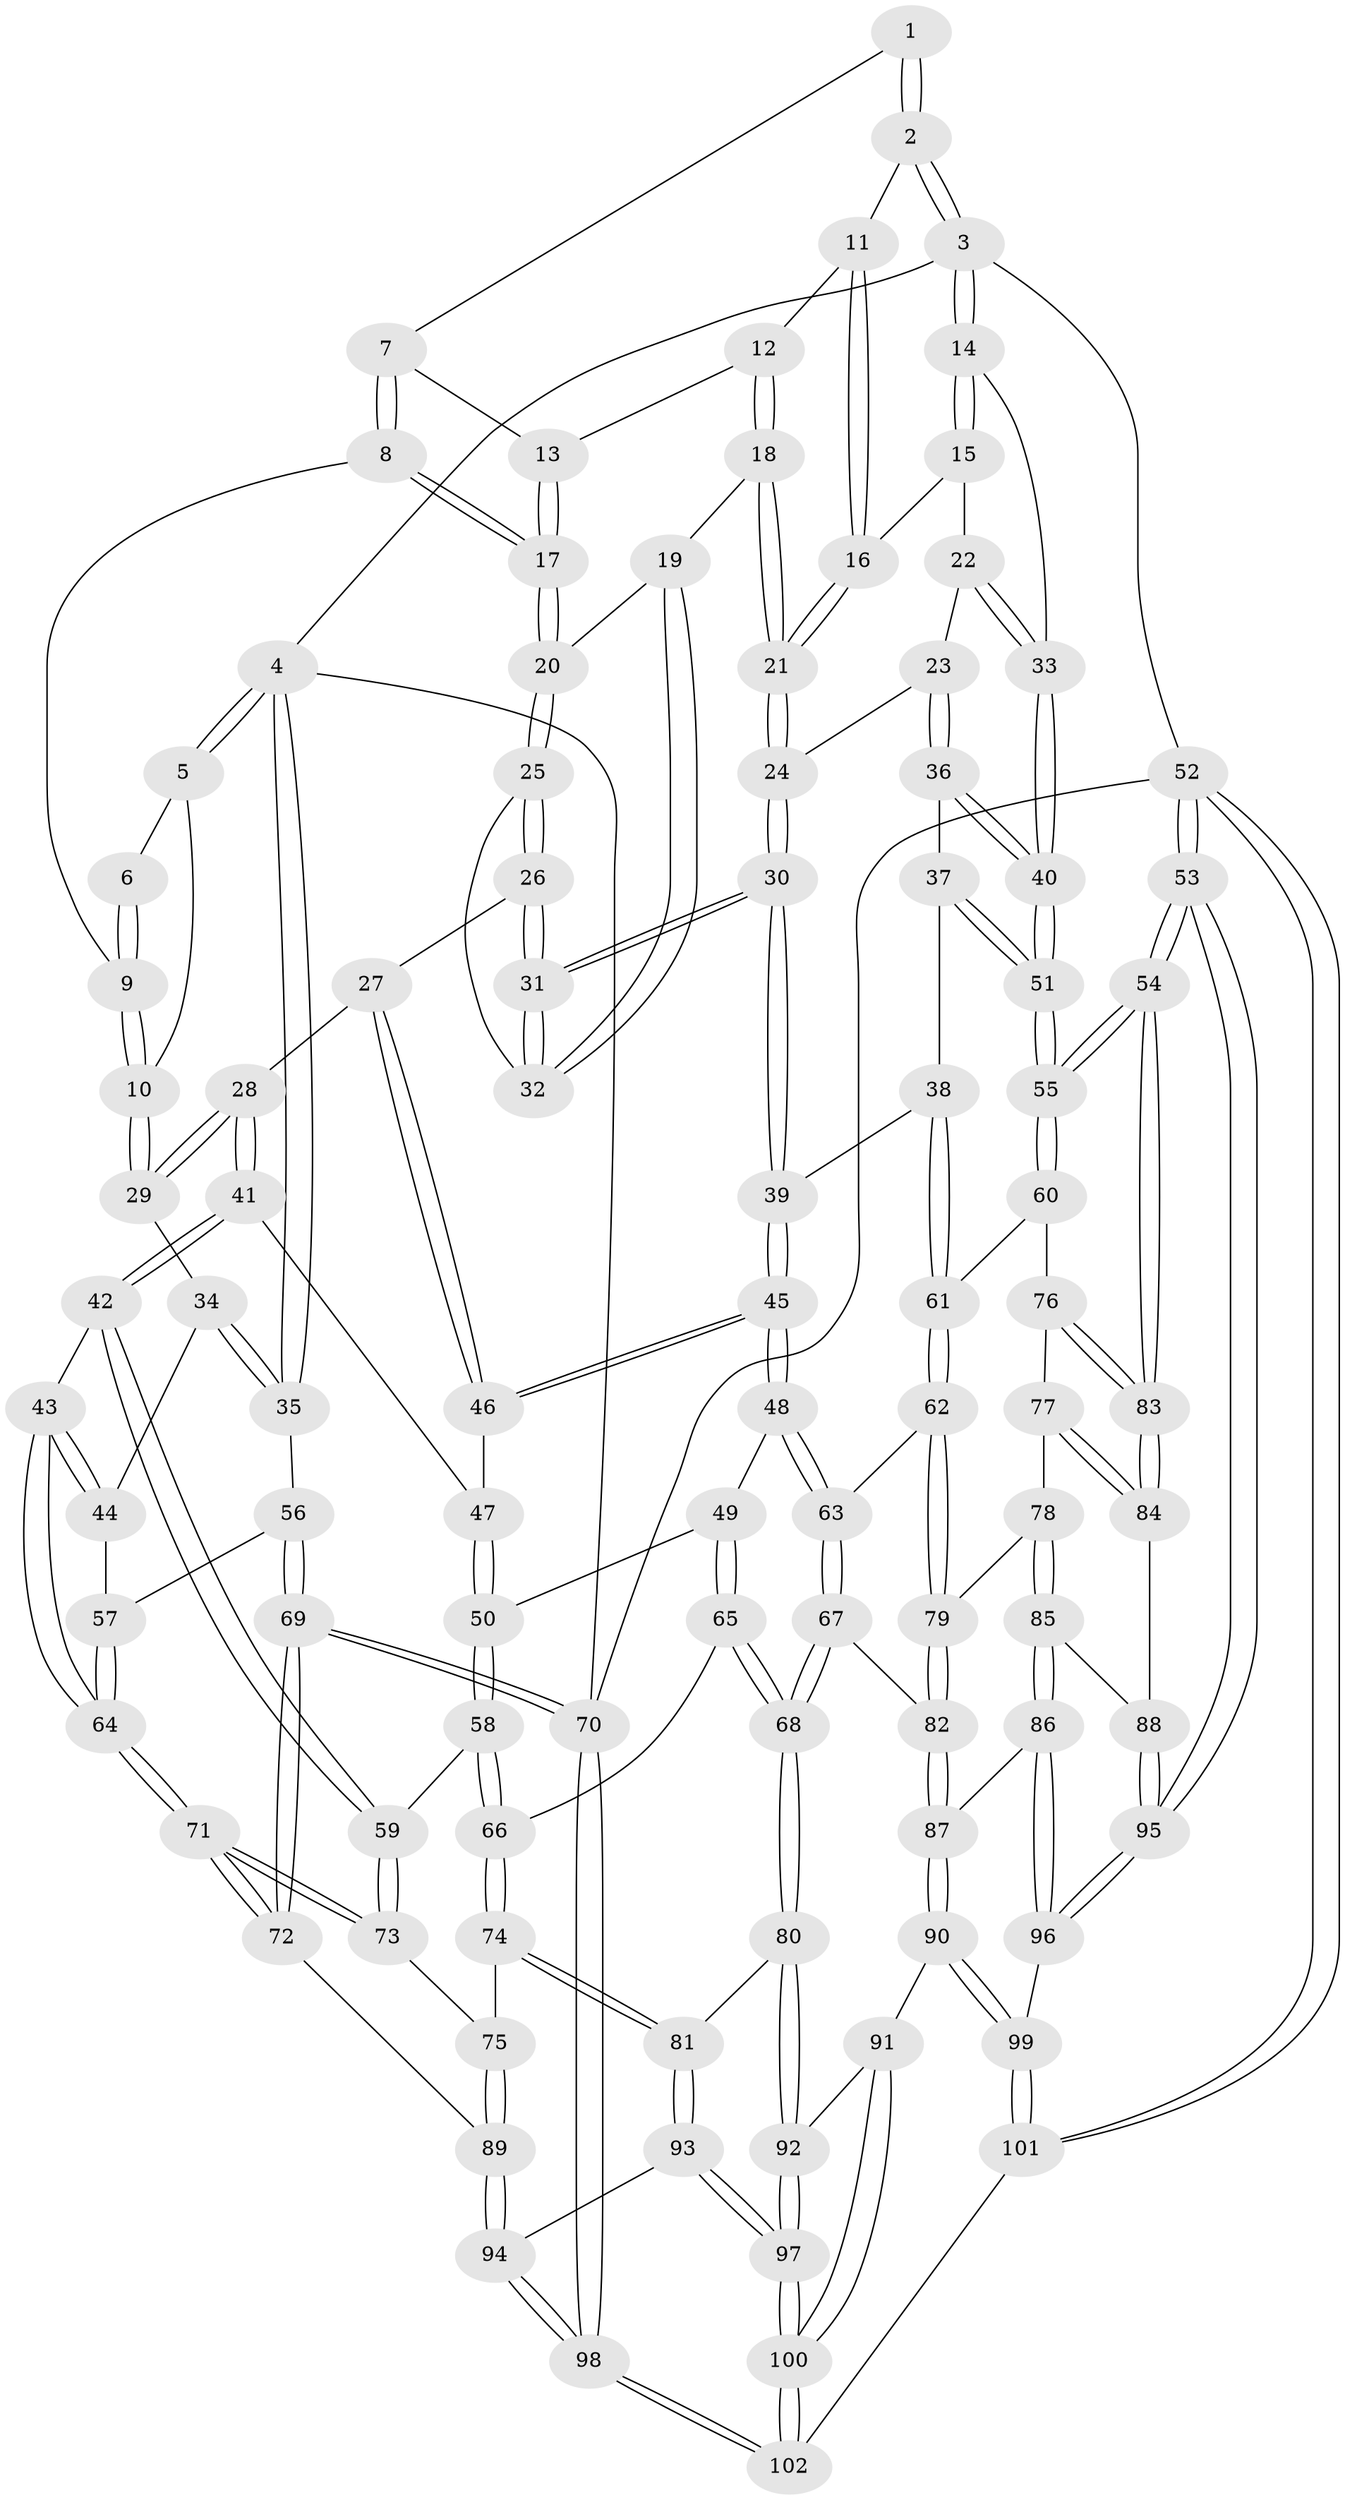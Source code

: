 // coarse degree distribution, {3: 0.4146341463414634, 4: 0.34146341463414637, 5: 0.12195121951219512, 2: 0.12195121951219512}
// Generated by graph-tools (version 1.1) at 2025/54/03/04/25 22:54:26]
// undirected, 102 vertices, 252 edges
graph export_dot {
  node [color=gray90,style=filled];
  1 [pos="+0.5417350078188872+0"];
  2 [pos="+0.8282173769633199+0"];
  3 [pos="+1+0"];
  4 [pos="+0+0"];
  5 [pos="+0.2552219362787191+0"];
  6 [pos="+0.5132599505013887+0"];
  7 [pos="+0.5373359581780939+0"];
  8 [pos="+0.3933405077976385+0.12284205982692456"];
  9 [pos="+0.38435249570516916+0.12247200745366113"];
  10 [pos="+0.2918576039786225+0.12568881773964888"];
  11 [pos="+0.7874286445110801+0"];
  12 [pos="+0.6902541511151195+0.09441590959278583"];
  13 [pos="+0.5523571161367009+0.08630676317825223"];
  14 [pos="+1+0"];
  15 [pos="+0.8742131980207695+0.14183588387407248"];
  16 [pos="+0.8619470920893487+0.1369871521424881"];
  17 [pos="+0.4983512424353369+0.14466293943015693"];
  18 [pos="+0.706422009147577+0.17957862020331555"];
  19 [pos="+0.6946230981161093+0.1931321405032637"];
  20 [pos="+0.5196332324152557+0.1964804262037429"];
  21 [pos="+0.7825362180004651+0.2068600053522488"];
  22 [pos="+0.9165421505556154+0.22469892317799442"];
  23 [pos="+0.8721775554389809+0.30569758603652697"];
  24 [pos="+0.8098548688827382+0.2710083500720373"];
  25 [pos="+0.5231974201714498+0.24645642106921253"];
  26 [pos="+0.5155507632330527+0.29886126696919557"];
  27 [pos="+0.49080704011999576+0.324301400101097"];
  28 [pos="+0.30021584826036146+0.3054219384522498"];
  29 [pos="+0.22206210985066907+0.21696718356753242"];
  30 [pos="+0.6813504896547021+0.3598961262221125"];
  31 [pos="+0.6768244808552547+0.35382406268508576"];
  32 [pos="+0.6760833846331811+0.2475954116681095"];
  33 [pos="+1+0.1619176331402324"];
  34 [pos="+0.1977847956377749+0.22146095350898395"];
  35 [pos="+0+0.22810744617633988"];
  36 [pos="+0.8893142072339562+0.34502371895939843"];
  37 [pos="+0.805506732646049+0.45102514342219946"];
  38 [pos="+0.75848076894942+0.4794306058530658"];
  39 [pos="+0.703870463308592+0.4691730688422733"];
  40 [pos="+1+0.42496701708375856"];
  41 [pos="+0.3252133188311222+0.47031134485284604"];
  42 [pos="+0.2997706805513603+0.5279862217446107"];
  43 [pos="+0.22838858876052+0.5339457834378529"];
  44 [pos="+0.18225933179072856+0.4960863762498217"];
  45 [pos="+0.6991931899550555+0.4723659169775538"];
  46 [pos="+0.49362103052338085+0.3753206589451918"];
  47 [pos="+0.47395096833656725+0.4475402931609121"];
  48 [pos="+0.6527561072890689+0.5179129558763166"];
  49 [pos="+0.6144800051377441+0.5358737574070189"];
  50 [pos="+0.5231191311501124+0.5200815170572877"];
  51 [pos="+1+0.57228267122183"];
  52 [pos="+1+1"];
  53 [pos="+1+1"];
  54 [pos="+1+1"];
  55 [pos="+1+0.5740078378873209"];
  56 [pos="+0+0.3627924380892511"];
  57 [pos="+0+0.43715874129677"];
  58 [pos="+0.44747817334542606+0.5930733125904569"];
  59 [pos="+0.32180854988928953+0.561296180790504"];
  60 [pos="+0.8785240519160666+0.6531189690944768"];
  61 [pos="+0.8655040404679474+0.6479871128446587"];
  62 [pos="+0.729798575630374+0.7059262087866129"];
  63 [pos="+0.7222136863149178+0.705827322658528"];
  64 [pos="+0.11709459899856053+0.6709274470982933"];
  65 [pos="+0.5713221543737934+0.6961084774961476"];
  66 [pos="+0.47018373323169077+0.6651166703443141"];
  67 [pos="+0.6342311667199195+0.7530661256199601"];
  68 [pos="+0.6035652996435874+0.7567952899293271"];
  69 [pos="+0+0.8691234598478149"];
  70 [pos="+0+1"];
  71 [pos="+0.11321005850552532+0.7099502921773059"];
  72 [pos="+0.06353765206205095+0.7938891893600032"];
  73 [pos="+0.3146891430474185+0.7000147888784967"];
  74 [pos="+0.37055435481854754+0.7669452321152043"];
  75 [pos="+0.342240501584054+0.7379641348014088"];
  76 [pos="+0.8775430876006869+0.6841827326509733"];
  77 [pos="+0.867925077340786+0.7387112038235975"];
  78 [pos="+0.7711014327477776+0.7878732307214621"];
  79 [pos="+0.7693005204829256+0.7863130124499018"];
  80 [pos="+0.5670007097756977+0.8206190671733954"];
  81 [pos="+0.3792979683738933+0.8056311125229586"];
  82 [pos="+0.7112714650569053+0.8266211692213745"];
  83 [pos="+0.9916165008444805+0.8538337913079169"];
  84 [pos="+0.866031828369042+0.8042314190777524"];
  85 [pos="+0.8105335311875409+0.8513951781217587"];
  86 [pos="+0.7784592254251808+0.8970928897051607"];
  87 [pos="+0.7381729280124837+0.8841213664608999"];
  88 [pos="+0.8361228687306738+0.8389336107963556"];
  89 [pos="+0.11618745318866333+0.8325041245141861"];
  90 [pos="+0.6298701424666725+0.9172288973049164"];
  91 [pos="+0.6104234503505322+0.9054146779373904"];
  92 [pos="+0.5755250862694+0.8664728085358668"];
  93 [pos="+0.3490451317628971+0.8724109977615949"];
  94 [pos="+0.20792781513083713+0.9153094464198316"];
  95 [pos="+1+1"];
  96 [pos="+0.7844813031796131+0.9165116395433747"];
  97 [pos="+0.43456407927447316+1"];
  98 [pos="+0.17095089817672726+1"];
  99 [pos="+0.705241570595864+1"];
  100 [pos="+0.45551582018458875+1"];
  101 [pos="+0.706010916226785+1"];
  102 [pos="+0.4556356283978543+1"];
  1 -- 2;
  1 -- 2;
  1 -- 7;
  2 -- 3;
  2 -- 3;
  2 -- 11;
  3 -- 4;
  3 -- 14;
  3 -- 14;
  3 -- 52;
  4 -- 5;
  4 -- 5;
  4 -- 35;
  4 -- 35;
  4 -- 70;
  5 -- 6;
  5 -- 10;
  6 -- 9;
  6 -- 9;
  7 -- 8;
  7 -- 8;
  7 -- 13;
  8 -- 9;
  8 -- 17;
  8 -- 17;
  9 -- 10;
  9 -- 10;
  10 -- 29;
  10 -- 29;
  11 -- 12;
  11 -- 16;
  11 -- 16;
  12 -- 13;
  12 -- 18;
  12 -- 18;
  13 -- 17;
  13 -- 17;
  14 -- 15;
  14 -- 15;
  14 -- 33;
  15 -- 16;
  15 -- 22;
  16 -- 21;
  16 -- 21;
  17 -- 20;
  17 -- 20;
  18 -- 19;
  18 -- 21;
  18 -- 21;
  19 -- 20;
  19 -- 32;
  19 -- 32;
  20 -- 25;
  20 -- 25;
  21 -- 24;
  21 -- 24;
  22 -- 23;
  22 -- 33;
  22 -- 33;
  23 -- 24;
  23 -- 36;
  23 -- 36;
  24 -- 30;
  24 -- 30;
  25 -- 26;
  25 -- 26;
  25 -- 32;
  26 -- 27;
  26 -- 31;
  26 -- 31;
  27 -- 28;
  27 -- 46;
  27 -- 46;
  28 -- 29;
  28 -- 29;
  28 -- 41;
  28 -- 41;
  29 -- 34;
  30 -- 31;
  30 -- 31;
  30 -- 39;
  30 -- 39;
  31 -- 32;
  31 -- 32;
  33 -- 40;
  33 -- 40;
  34 -- 35;
  34 -- 35;
  34 -- 44;
  35 -- 56;
  36 -- 37;
  36 -- 40;
  36 -- 40;
  37 -- 38;
  37 -- 51;
  37 -- 51;
  38 -- 39;
  38 -- 61;
  38 -- 61;
  39 -- 45;
  39 -- 45;
  40 -- 51;
  40 -- 51;
  41 -- 42;
  41 -- 42;
  41 -- 47;
  42 -- 43;
  42 -- 59;
  42 -- 59;
  43 -- 44;
  43 -- 44;
  43 -- 64;
  43 -- 64;
  44 -- 57;
  45 -- 46;
  45 -- 46;
  45 -- 48;
  45 -- 48;
  46 -- 47;
  47 -- 50;
  47 -- 50;
  48 -- 49;
  48 -- 63;
  48 -- 63;
  49 -- 50;
  49 -- 65;
  49 -- 65;
  50 -- 58;
  50 -- 58;
  51 -- 55;
  51 -- 55;
  52 -- 53;
  52 -- 53;
  52 -- 101;
  52 -- 101;
  52 -- 70;
  53 -- 54;
  53 -- 54;
  53 -- 95;
  53 -- 95;
  54 -- 55;
  54 -- 55;
  54 -- 83;
  54 -- 83;
  55 -- 60;
  55 -- 60;
  56 -- 57;
  56 -- 69;
  56 -- 69;
  57 -- 64;
  57 -- 64;
  58 -- 59;
  58 -- 66;
  58 -- 66;
  59 -- 73;
  59 -- 73;
  60 -- 61;
  60 -- 76;
  61 -- 62;
  61 -- 62;
  62 -- 63;
  62 -- 79;
  62 -- 79;
  63 -- 67;
  63 -- 67;
  64 -- 71;
  64 -- 71;
  65 -- 66;
  65 -- 68;
  65 -- 68;
  66 -- 74;
  66 -- 74;
  67 -- 68;
  67 -- 68;
  67 -- 82;
  68 -- 80;
  68 -- 80;
  69 -- 70;
  69 -- 70;
  69 -- 72;
  69 -- 72;
  70 -- 98;
  70 -- 98;
  71 -- 72;
  71 -- 72;
  71 -- 73;
  71 -- 73;
  72 -- 89;
  73 -- 75;
  74 -- 75;
  74 -- 81;
  74 -- 81;
  75 -- 89;
  75 -- 89;
  76 -- 77;
  76 -- 83;
  76 -- 83;
  77 -- 78;
  77 -- 84;
  77 -- 84;
  78 -- 79;
  78 -- 85;
  78 -- 85;
  79 -- 82;
  79 -- 82;
  80 -- 81;
  80 -- 92;
  80 -- 92;
  81 -- 93;
  81 -- 93;
  82 -- 87;
  82 -- 87;
  83 -- 84;
  83 -- 84;
  84 -- 88;
  85 -- 86;
  85 -- 86;
  85 -- 88;
  86 -- 87;
  86 -- 96;
  86 -- 96;
  87 -- 90;
  87 -- 90;
  88 -- 95;
  88 -- 95;
  89 -- 94;
  89 -- 94;
  90 -- 91;
  90 -- 99;
  90 -- 99;
  91 -- 92;
  91 -- 100;
  91 -- 100;
  92 -- 97;
  92 -- 97;
  93 -- 94;
  93 -- 97;
  93 -- 97;
  94 -- 98;
  94 -- 98;
  95 -- 96;
  95 -- 96;
  96 -- 99;
  97 -- 100;
  97 -- 100;
  98 -- 102;
  98 -- 102;
  99 -- 101;
  99 -- 101;
  100 -- 102;
  100 -- 102;
  101 -- 102;
}
